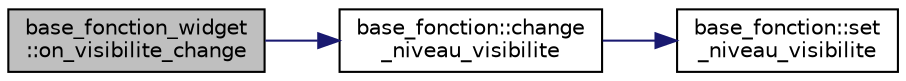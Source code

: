 digraph "base_fonction_widget::on_visibilite_change"
{
  edge [fontname="Helvetica",fontsize="10",labelfontname="Helvetica",labelfontsize="10"];
  node [fontname="Helvetica",fontsize="10",shape=record];
  rankdir="LR";
  Node229 [label="base_fonction_widget\l::on_visibilite_change",height=0.2,width=0.4,color="black", fillcolor="grey75", style="filled", fontcolor="black"];
  Node229 -> Node230 [color="midnightblue",fontsize="10",style="solid",fontname="Helvetica"];
  Node230 [label="base_fonction::change\l_niveau_visibilite",height=0.2,width=0.4,color="black", fillcolor="white", style="filled",URL="$classbase__fonction.html#a9a29109804d6f1a70350b45e8ef5a680",tooltip="Modifier le niveau de visibilité de la fonction. "];
  Node230 -> Node231 [color="midnightblue",fontsize="10",style="solid",fontname="Helvetica"];
  Node231 [label="base_fonction::set\l_niveau_visibilite",height=0.2,width=0.4,color="black", fillcolor="white", style="filled",URL="$classbase__fonction.html#aac434731c9e5d95398d3baae6c74d447",tooltip="Initialise le niveau de visibilité de la fonction. "];
}
